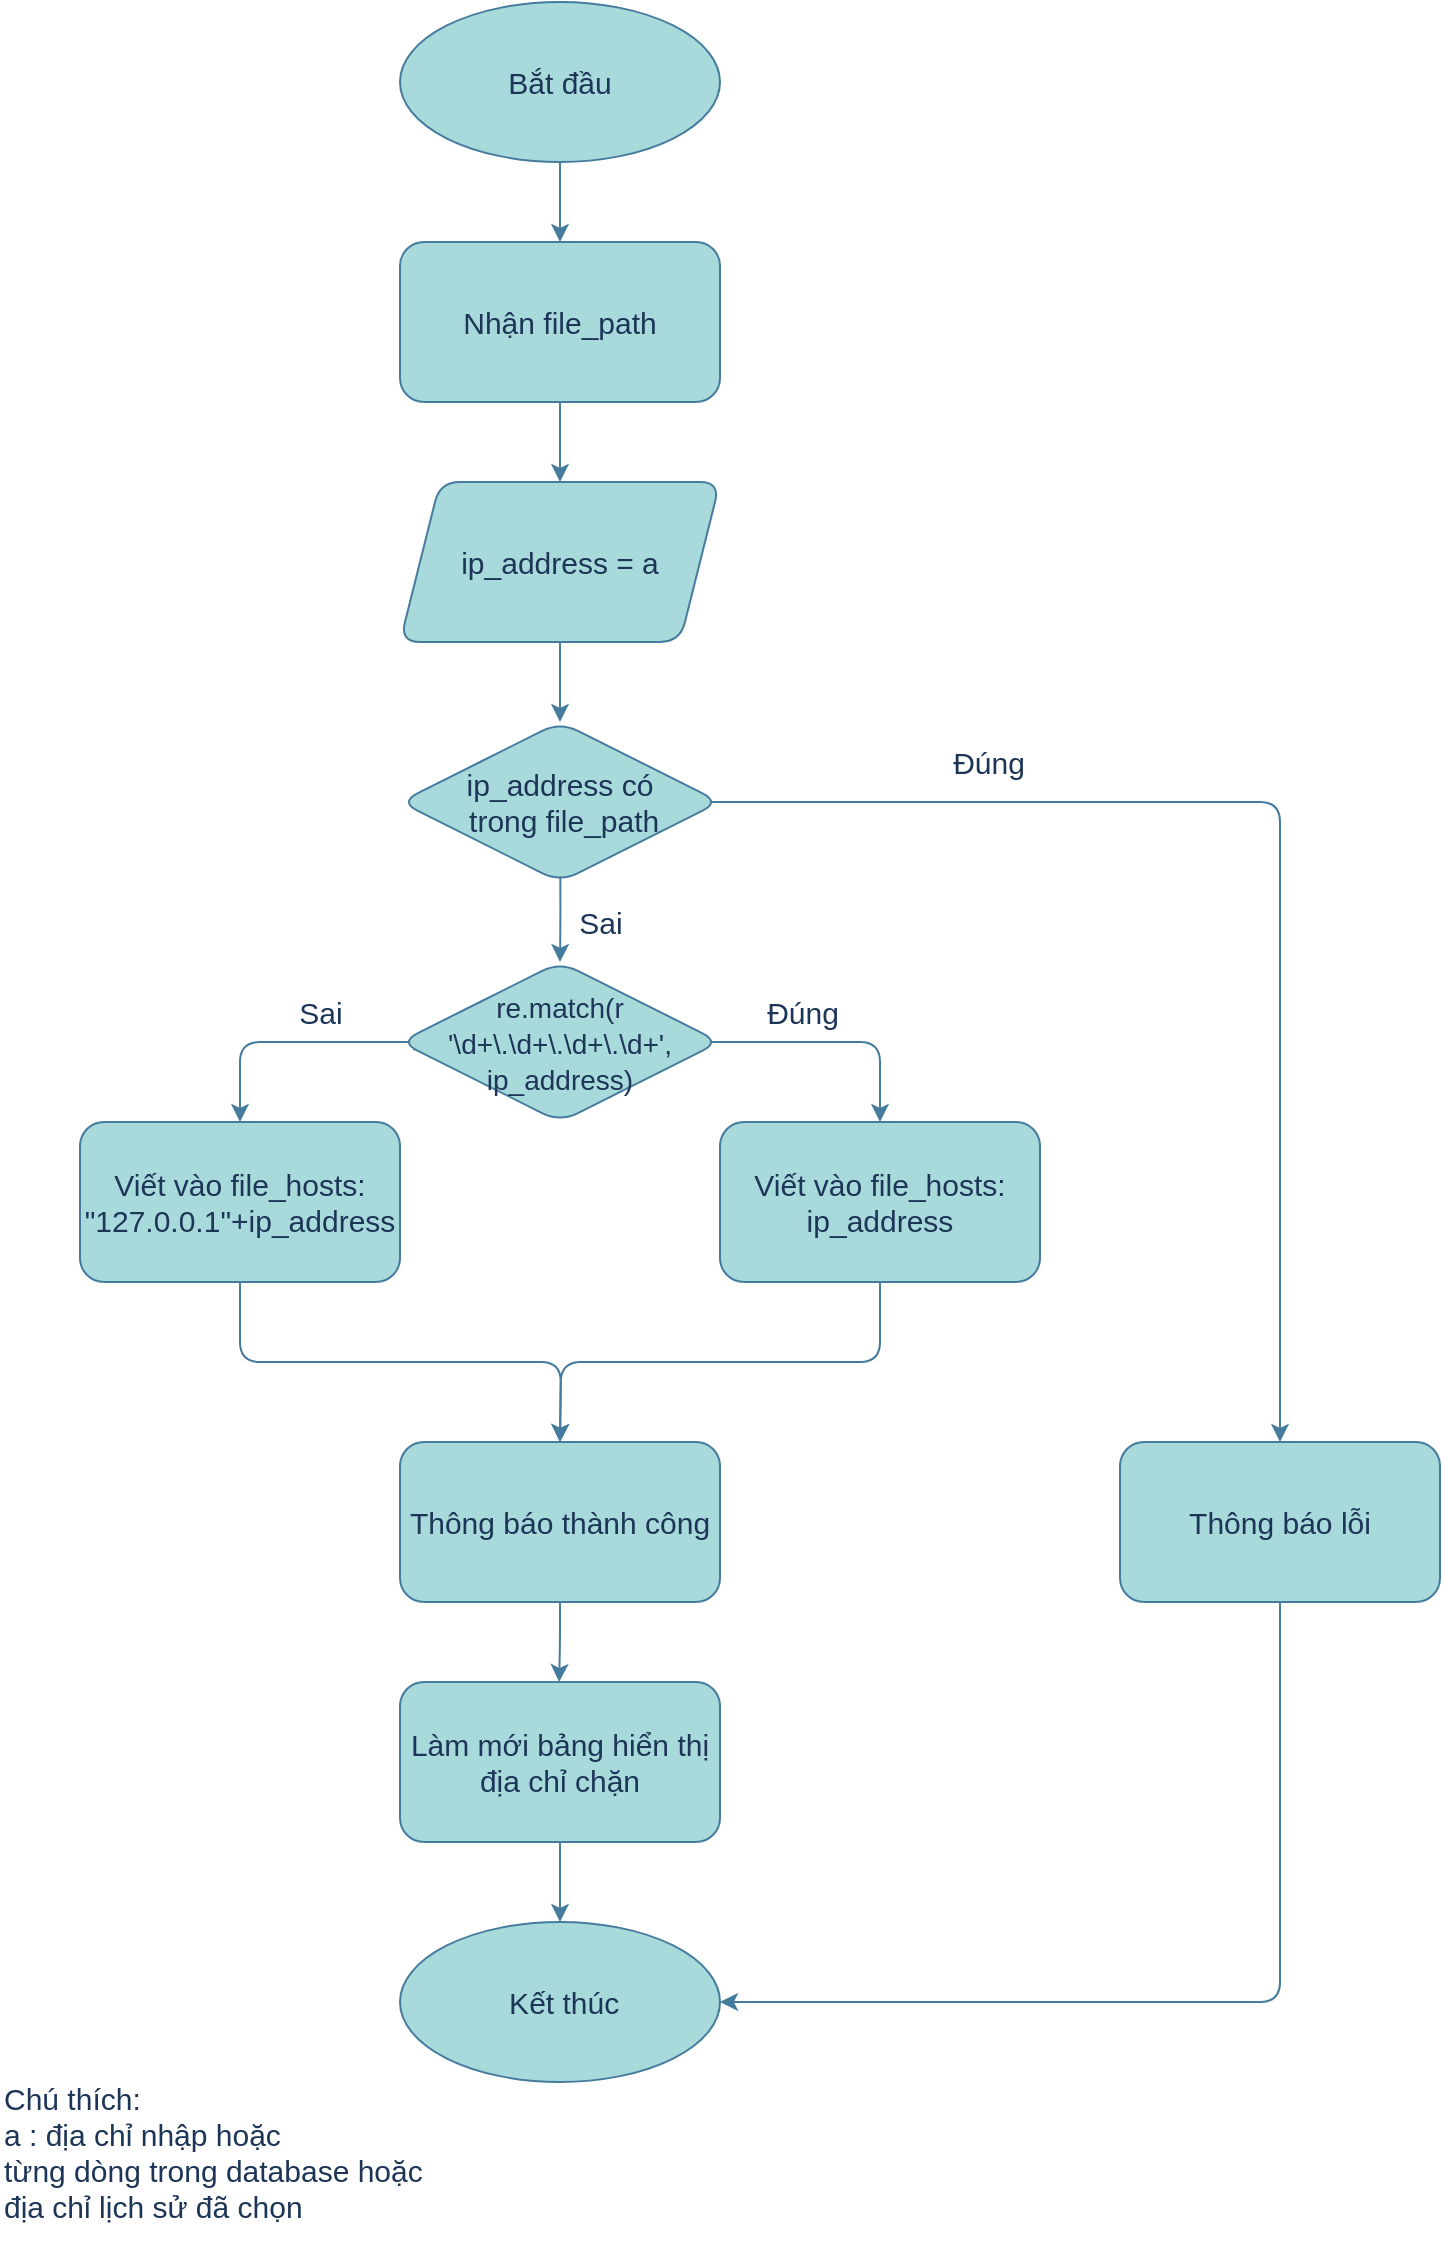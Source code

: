 <mxfile version="22.1.17" type="github">
  <diagram name="Trang-1" id="ErwiorRDN-wNK83X_GED">
    <mxGraphModel dx="907" dy="632" grid="1" gridSize="10" guides="1" tooltips="1" connect="1" arrows="1" fold="1" page="1" pageScale="1" pageWidth="827" pageHeight="1169" math="0" shadow="0">
      <root>
        <mxCell id="0" />
        <mxCell id="1" parent="0" />
        <mxCell id="jO5qIPyX8GDgJjrYHzWO-33" style="edgeStyle=orthogonalEdgeStyle;rounded=1;orthogonalLoop=1;jettySize=auto;html=1;exitX=0.5;exitY=1;exitDx=0;exitDy=0;entryX=0.5;entryY=0;entryDx=0;entryDy=0;labelBackgroundColor=none;strokeColor=#457B9D;fontColor=default;fontSize=15;" parent="1" source="jO5qIPyX8GDgJjrYHzWO-1" target="jO5qIPyX8GDgJjrYHzWO-31" edge="1">
          <mxGeometry relative="1" as="geometry" />
        </mxCell>
        <mxCell id="jO5qIPyX8GDgJjrYHzWO-1" value="Bắt đầu" style="ellipse;whiteSpace=wrap;html=1;labelBackgroundColor=none;fillColor=#A8DADC;strokeColor=#457B9D;fontColor=#1D3557;rounded=1;fontSize=15;" parent="1" vertex="1">
          <mxGeometry x="280" y="80" width="160" height="80" as="geometry" />
        </mxCell>
        <mxCell id="jO5qIPyX8GDgJjrYHzWO-12" style="edgeStyle=orthogonalEdgeStyle;rounded=1;orthogonalLoop=1;jettySize=auto;html=1;exitX=0.5;exitY=1;exitDx=0;exitDy=0;entryX=0.5;entryY=0;entryDx=0;entryDy=0;labelBackgroundColor=none;strokeColor=#457B9D;fontColor=default;fontSize=15;" parent="1" source="jO5qIPyX8GDgJjrYHzWO-2" edge="1">
          <mxGeometry relative="1" as="geometry">
            <mxPoint x="360" y="440" as="targetPoint" />
          </mxGeometry>
        </mxCell>
        <mxCell id="jO5qIPyX8GDgJjrYHzWO-2" value="&lt;font style=&quot;font-size: 15px;&quot;&gt;ip_address = a&lt;br style=&quot;font-size: 15px;&quot;&gt;&lt;/font&gt;" style="shape=parallelogram;perimeter=parallelogramPerimeter;whiteSpace=wrap;html=1;fixedSize=1;labelBackgroundColor=none;fillColor=#A8DADC;strokeColor=#457B9D;fontColor=#1D3557;rounded=1;fontSize=15;" parent="1" vertex="1">
          <mxGeometry x="280" y="320" width="160" height="80" as="geometry" />
        </mxCell>
        <mxCell id="jO5qIPyX8GDgJjrYHzWO-7" style="edgeStyle=orthogonalEdgeStyle;rounded=1;orthogonalLoop=1;jettySize=auto;html=1;exitX=0.875;exitY=0.5;exitDx=0;exitDy=0;entryX=0.5;entryY=0;entryDx=0;entryDy=0;labelBackgroundColor=none;strokeColor=#457B9D;fontColor=default;exitPerimeter=0;fontSize=15;" parent="1" source="jO5qIPyX8GDgJjrYHzWO-3" target="jO5qIPyX8GDgJjrYHzWO-5" edge="1">
          <mxGeometry relative="1" as="geometry">
            <Array as="points">
              <mxPoint x="200" y="600" />
            </Array>
          </mxGeometry>
        </mxCell>
        <mxCell id="jO5qIPyX8GDgJjrYHzWO-30" value="Sai" style="edgeLabel;html=1;align=center;verticalAlign=middle;resizable=0;points=[];labelBackgroundColor=none;fontColor=#1D3557;rounded=1;fontSize=15;" parent="jO5qIPyX8GDgJjrYHzWO-7" vertex="1" connectable="0">
          <mxGeometry x="-0.35" y="-1" relative="1" as="geometry">
            <mxPoint x="-96" y="-14" as="offset" />
          </mxGeometry>
        </mxCell>
        <mxCell id="jO5qIPyX8GDgJjrYHzWO-8" style="edgeStyle=orthogonalEdgeStyle;rounded=1;orthogonalLoop=1;jettySize=auto;html=1;exitX=0.045;exitY=0.553;exitDx=0;exitDy=0;labelBackgroundColor=none;strokeColor=#457B9D;fontColor=default;exitPerimeter=0;fontSize=15;" parent="1" source="jO5qIPyX8GDgJjrYHzWO-3" target="jO5qIPyX8GDgJjrYHzWO-6" edge="1">
          <mxGeometry relative="1" as="geometry">
            <Array as="points">
              <mxPoint x="287" y="600" />
              <mxPoint x="520" y="600" />
            </Array>
          </mxGeometry>
        </mxCell>
        <mxCell id="jO5qIPyX8GDgJjrYHzWO-29" value="Đúng" style="edgeLabel;html=1;align=center;verticalAlign=middle;resizable=0;points=[];labelBackgroundColor=none;fontColor=#1D3557;rounded=1;fontSize=15;" parent="jO5qIPyX8GDgJjrYHzWO-8" vertex="1" connectable="0">
          <mxGeometry x="-0.283" y="-1" relative="1" as="geometry">
            <mxPoint x="98" y="-16" as="offset" />
          </mxGeometry>
        </mxCell>
        <mxCell id="jO5qIPyX8GDgJjrYHzWO-3" value="&lt;font style=&quot;font-size: 14px;&quot;&gt;re.match(r&lt;br&gt;&#39;\d+\.\d+\.\d+\.\d+&#39;,&lt;br style=&quot;&quot;&gt;ip_address)&lt;/font&gt;" style="rhombus;whiteSpace=wrap;html=1;labelBackgroundColor=none;fillColor=#A8DADC;strokeColor=#457B9D;fontColor=#1D3557;rounded=1;fontSize=15;" parent="1" vertex="1">
          <mxGeometry x="280" y="560" width="160" height="80" as="geometry" />
        </mxCell>
        <mxCell id="jO5qIPyX8GDgJjrYHzWO-15" style="edgeStyle=orthogonalEdgeStyle;rounded=1;orthogonalLoop=1;jettySize=auto;html=1;exitX=0.5;exitY=1;exitDx=0;exitDy=0;labelBackgroundColor=none;strokeColor=#457B9D;fontColor=default;fontSize=15;" parent="1" source="jO5qIPyX8GDgJjrYHzWO-5" edge="1">
          <mxGeometry relative="1" as="geometry">
            <mxPoint x="360.0" y="800" as="targetPoint" />
          </mxGeometry>
        </mxCell>
        <mxCell id="jO5qIPyX8GDgJjrYHzWO-5" value="Viết vào file_hosts:&lt;br style=&quot;font-size: 15px;&quot;&gt;&quot;127.0.0.1&quot;+ip_address" style="rounded=1;whiteSpace=wrap;html=1;labelBackgroundColor=none;fillColor=#A8DADC;strokeColor=#457B9D;fontColor=#1D3557;fontSize=15;" parent="1" vertex="1">
          <mxGeometry x="120" y="640" width="160" height="80" as="geometry" />
        </mxCell>
        <mxCell id="jO5qIPyX8GDgJjrYHzWO-17" style="edgeStyle=orthogonalEdgeStyle;rounded=1;orthogonalLoop=1;jettySize=auto;html=1;exitX=0.5;exitY=1;exitDx=0;exitDy=0;entryX=0.5;entryY=0;entryDx=0;entryDy=0;labelBackgroundColor=none;strokeColor=#457B9D;fontColor=default;fontSize=15;" parent="1" source="jO5qIPyX8GDgJjrYHzWO-6" edge="1">
          <mxGeometry relative="1" as="geometry">
            <mxPoint x="360" y="800" as="targetPoint" />
          </mxGeometry>
        </mxCell>
        <mxCell id="jO5qIPyX8GDgJjrYHzWO-6" value="Viết vào file_hosts:&lt;br style=&quot;font-size: 15px;&quot;&gt;ip_address" style="rounded=1;whiteSpace=wrap;html=1;labelBackgroundColor=none;fillColor=#A8DADC;strokeColor=#457B9D;fontColor=#1D3557;fontSize=15;" parent="1" vertex="1">
          <mxGeometry x="440" y="640" width="160" height="80" as="geometry" />
        </mxCell>
        <mxCell id="jO5qIPyX8GDgJjrYHzWO-10" style="edgeStyle=orthogonalEdgeStyle;rounded=1;orthogonalLoop=1;jettySize=auto;html=1;exitX=0.501;exitY=0.056;exitDx=0;exitDy=0;entryX=0.5;entryY=0;entryDx=0;entryDy=0;labelBackgroundColor=none;strokeColor=#457B9D;fontColor=default;fontSize=15;exitPerimeter=0;" parent="1" source="hjbWJsS-LxJKD2nZ0hJS-1" target="jO5qIPyX8GDgJjrYHzWO-3" edge="1">
          <mxGeometry relative="1" as="geometry">
            <mxPoint x="360" y="520" as="sourcePoint" />
          </mxGeometry>
        </mxCell>
        <mxCell id="jO5qIPyX8GDgJjrYHzWO-27" value="Sai" style="edgeLabel;html=1;align=center;verticalAlign=middle;resizable=0;points=[];labelBackgroundColor=none;fontColor=#1D3557;rounded=1;fontSize=15;" parent="jO5qIPyX8GDgJjrYHzWO-10" vertex="1" connectable="0">
          <mxGeometry x="-0.197" y="1" relative="1" as="geometry">
            <mxPoint x="19" y="49" as="offset" />
          </mxGeometry>
        </mxCell>
        <mxCell id="jO5qIPyX8GDgJjrYHzWO-36" style="edgeStyle=orthogonalEdgeStyle;rounded=1;orthogonalLoop=1;jettySize=auto;html=1;exitX=0.125;exitY=0.5;exitDx=0;exitDy=0;strokeColor=#457B9D;fontColor=default;fillColor=#A8DADC;fontSize=15;exitPerimeter=0;labelBackgroundColor=none;" parent="1" source="hjbWJsS-LxJKD2nZ0hJS-1" target="jO5qIPyX8GDgJjrYHzWO-24" edge="1">
          <mxGeometry relative="1" as="geometry">
            <mxPoint x="440" y="480" as="sourcePoint" />
          </mxGeometry>
        </mxCell>
        <mxCell id="hjbWJsS-LxJKD2nZ0hJS-2" value="Đúng" style="edgeLabel;html=1;align=center;verticalAlign=middle;resizable=0;points=[];labelBackgroundColor=none;fontColor=#1D3557;fontSize=15;" vertex="1" connectable="0" parent="jO5qIPyX8GDgJjrYHzWO-36">
          <mxGeometry x="-0.261" y="-1" relative="1" as="geometry">
            <mxPoint y="-21" as="offset" />
          </mxGeometry>
        </mxCell>
        <mxCell id="jO5qIPyX8GDgJjrYHzWO-19" style="edgeStyle=orthogonalEdgeStyle;rounded=1;orthogonalLoop=1;jettySize=auto;html=1;exitX=0.5;exitY=1;exitDx=0;exitDy=0;labelBackgroundColor=none;strokeColor=#457B9D;fontColor=default;fontSize=15;" parent="1" source="jO5qIPyX8GDgJjrYHzWO-18" edge="1">
          <mxGeometry relative="1" as="geometry">
            <mxPoint x="359.579" y="920" as="targetPoint" />
          </mxGeometry>
        </mxCell>
        <mxCell id="jO5qIPyX8GDgJjrYHzWO-18" value="Thông báo thành công" style="rounded=1;whiteSpace=wrap;html=1;labelBackgroundColor=none;fillColor=#A8DADC;strokeColor=#457B9D;fontColor=#1D3557;fontSize=15;" parent="1" vertex="1">
          <mxGeometry x="280" y="800" width="160" height="80" as="geometry" />
        </mxCell>
        <mxCell id="jO5qIPyX8GDgJjrYHzWO-22" style="edgeStyle=orthogonalEdgeStyle;rounded=1;orthogonalLoop=1;jettySize=auto;html=1;exitX=0.5;exitY=1;exitDx=0;exitDy=0;entryX=0.5;entryY=0;entryDx=0;entryDy=0;labelBackgroundColor=none;strokeColor=#457B9D;fontColor=default;fontSize=15;" parent="1" source="jO5qIPyX8GDgJjrYHzWO-20" target="jO5qIPyX8GDgJjrYHzWO-21" edge="1">
          <mxGeometry relative="1" as="geometry" />
        </mxCell>
        <mxCell id="jO5qIPyX8GDgJjrYHzWO-20" value="Làm mới bảng hiển thị &lt;br style=&quot;font-size: 15px;&quot;&gt;địa chỉ chặn" style="rounded=1;whiteSpace=wrap;html=1;labelBackgroundColor=none;fillColor=#A8DADC;strokeColor=#457B9D;fontColor=#1D3557;fontSize=15;" parent="1" vertex="1">
          <mxGeometry x="280" y="920" width="160" height="80" as="geometry" />
        </mxCell>
        <mxCell id="jO5qIPyX8GDgJjrYHzWO-21" value="&amp;nbsp;Kết thúc" style="ellipse;whiteSpace=wrap;html=1;labelBackgroundColor=none;fillColor=#A8DADC;strokeColor=#457B9D;fontColor=#1D3557;rounded=1;fontSize=15;" parent="1" vertex="1">
          <mxGeometry x="280" y="1040" width="160" height="80" as="geometry" />
        </mxCell>
        <mxCell id="jO5qIPyX8GDgJjrYHzWO-37" style="edgeStyle=orthogonalEdgeStyle;rounded=1;orthogonalLoop=1;jettySize=auto;html=1;exitX=0.5;exitY=1;exitDx=0;exitDy=0;entryX=1;entryY=0.5;entryDx=0;entryDy=0;strokeColor=#457B9D;fontColor=default;fillColor=#A8DADC;fontSize=15;labelBackgroundColor=none;" parent="1" source="jO5qIPyX8GDgJjrYHzWO-24" target="jO5qIPyX8GDgJjrYHzWO-21" edge="1">
          <mxGeometry relative="1" as="geometry" />
        </mxCell>
        <mxCell id="jO5qIPyX8GDgJjrYHzWO-24" value="Thông báo lỗi" style="rounded=1;whiteSpace=wrap;html=1;labelBackgroundColor=none;fillColor=#A8DADC;strokeColor=#457B9D;fontColor=#1D3557;fontSize=15;" parent="1" vertex="1">
          <mxGeometry x="640" y="800" width="160" height="80" as="geometry" />
        </mxCell>
        <mxCell id="jO5qIPyX8GDgJjrYHzWO-34" style="edgeStyle=orthogonalEdgeStyle;rounded=1;orthogonalLoop=1;jettySize=auto;html=1;exitX=0.5;exitY=1;exitDx=0;exitDy=0;strokeColor=#457B9D;fontColor=default;fillColor=#A8DADC;fontSize=15;labelBackgroundColor=none;" parent="1" source="jO5qIPyX8GDgJjrYHzWO-31" target="jO5qIPyX8GDgJjrYHzWO-2" edge="1">
          <mxGeometry relative="1" as="geometry" />
        </mxCell>
        <mxCell id="jO5qIPyX8GDgJjrYHzWO-31" value="Nhận file_path" style="rounded=1;whiteSpace=wrap;html=1;labelBackgroundColor=none;fillColor=#A8DADC;strokeColor=#457B9D;fontColor=#1D3557;fontSize=15;" parent="1" vertex="1">
          <mxGeometry x="280" y="200" width="160" height="80" as="geometry" />
        </mxCell>
        <mxCell id="jO5qIPyX8GDgJjrYHzWO-35" value="Chú thích:&lt;br style=&quot;font-size: 15px;&quot;&gt;a : địa chỉ nhập hoặc&lt;br data-darkreader-inline-border=&quot;&quot; style=&quot;border-color: var(--darkreader-border--border-color); --darkreader-inline-border: var(--darkreader-border--darkreader-border--border-color); font-size: 15px;&quot;&gt;&lt;span style=&quot;font-size: 15px;&quot;&gt;từng dòng trong database&amp;nbsp;hoặc&lt;br style=&quot;font-size: 15px;&quot;&gt;&lt;/span&gt;&lt;span style=&quot;font-size: 15px;&quot;&gt;địa chỉ lịch sử đã chọn&lt;/span&gt;" style="text;html=1;align=left;verticalAlign=middle;resizable=0;points=[];autosize=1;strokeColor=none;fillColor=none;fontColor=#1D3557;fontSize=15;labelBackgroundColor=none;" parent="1" vertex="1">
          <mxGeometry x="80" y="1110" width="230" height="90" as="geometry" />
        </mxCell>
        <mxCell id="hjbWJsS-LxJKD2nZ0hJS-1" value="&lt;font style=&quot;font-size: 15px;&quot;&gt;ip_address có&lt;br&gt;&amp;nbsp;trong file_path&lt;/font&gt;" style="rhombus;whiteSpace=wrap;html=1;labelBackgroundColor=none;fillColor=#A8DADC;strokeColor=#457B9D;fontColor=#1D3557;rounded=1;fontSize=15;" vertex="1" parent="1">
          <mxGeometry x="280" y="440" width="160" height="80" as="geometry" />
        </mxCell>
      </root>
    </mxGraphModel>
  </diagram>
</mxfile>
